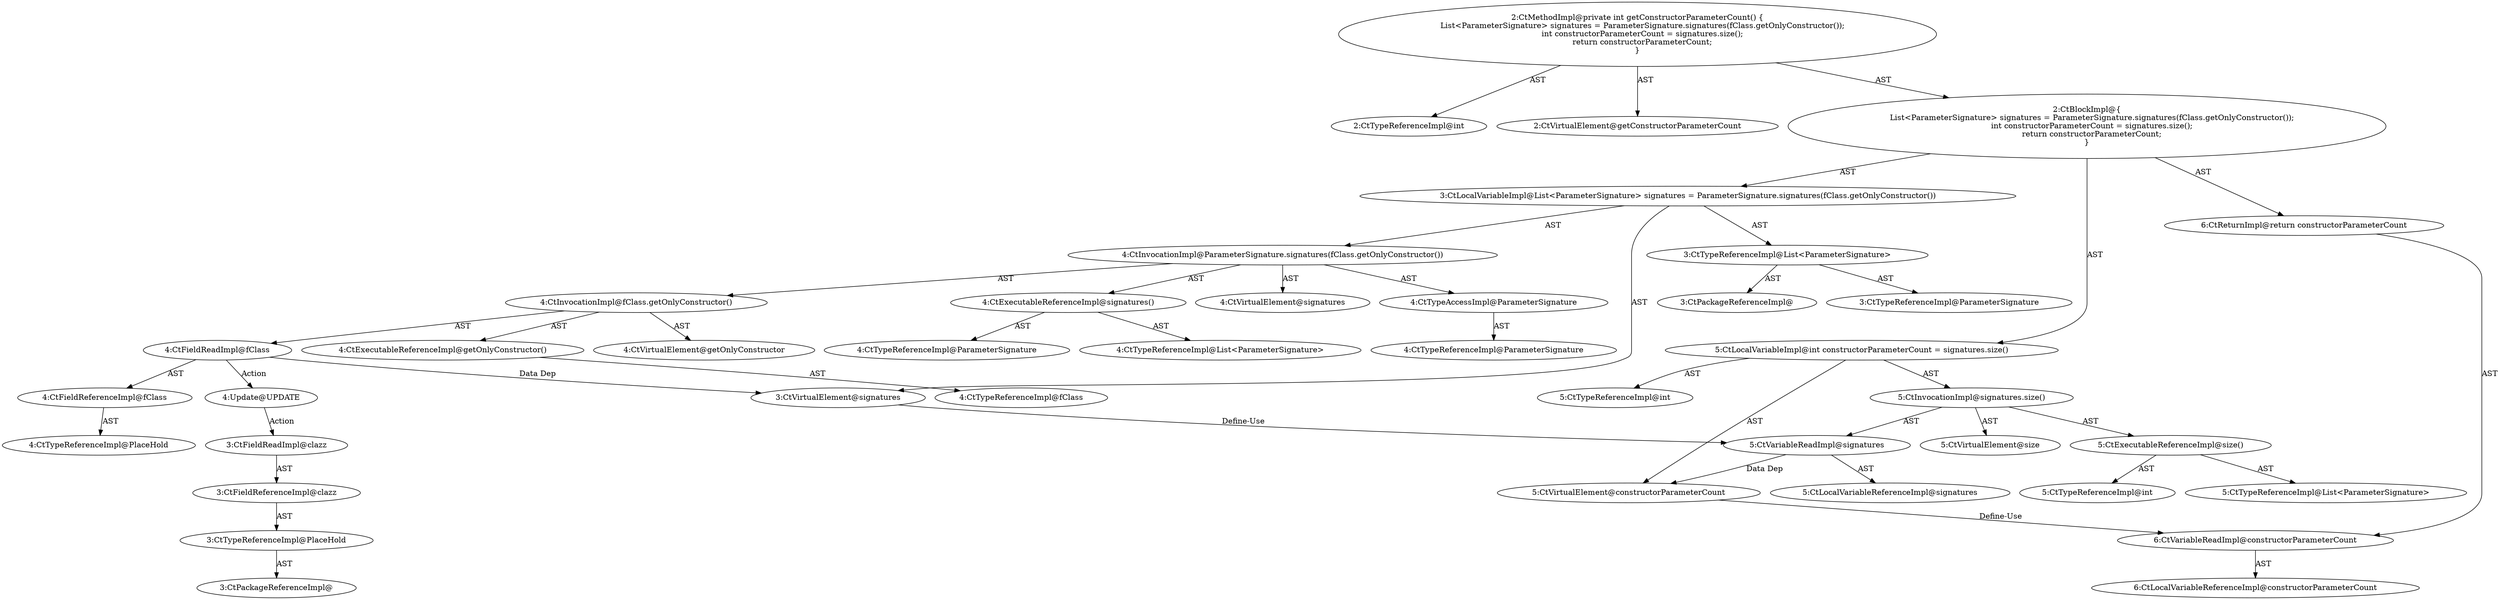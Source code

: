 digraph "getConstructorParameterCount#?" {
0 [label="2:CtTypeReferenceImpl@int" shape=ellipse]
1 [label="2:CtVirtualElement@getConstructorParameterCount" shape=ellipse]
2 [label="3:CtTypeReferenceImpl@List<ParameterSignature>" shape=ellipse]
3 [label="3:CtPackageReferenceImpl@" shape=ellipse]
4 [label="3:CtTypeReferenceImpl@ParameterSignature" shape=ellipse]
5 [label="4:CtExecutableReferenceImpl@signatures()" shape=ellipse]
6 [label="4:CtTypeReferenceImpl@ParameterSignature" shape=ellipse]
7 [label="4:CtTypeReferenceImpl@List<ParameterSignature>" shape=ellipse]
8 [label="4:CtVirtualElement@signatures" shape=ellipse]
9 [label="4:CtTypeAccessImpl@ParameterSignature" shape=ellipse]
10 [label="4:CtTypeReferenceImpl@ParameterSignature" shape=ellipse]
11 [label="4:CtExecutableReferenceImpl@getOnlyConstructor()" shape=ellipse]
12 [label="4:CtTypeReferenceImpl@fClass" shape=ellipse]
13 [label="4:CtVirtualElement@getOnlyConstructor" shape=ellipse]
14 [label="4:CtFieldReferenceImpl@fClass" shape=ellipse]
15 [label="4:CtTypeReferenceImpl@PlaceHold" shape=ellipse]
16 [label="4:CtFieldReadImpl@fClass" shape=ellipse]
17 [label="4:CtInvocationImpl@fClass.getOnlyConstructor()" shape=ellipse]
18 [label="4:CtInvocationImpl@ParameterSignature.signatures(fClass.getOnlyConstructor())" shape=ellipse]
19 [label="3:CtVirtualElement@signatures" shape=ellipse]
20 [label="3:CtLocalVariableImpl@List<ParameterSignature> signatures = ParameterSignature.signatures(fClass.getOnlyConstructor())" shape=ellipse]
21 [label="5:CtTypeReferenceImpl@int" shape=ellipse]
22 [label="5:CtExecutableReferenceImpl@size()" shape=ellipse]
23 [label="5:CtTypeReferenceImpl@List<ParameterSignature>" shape=ellipse]
24 [label="5:CtTypeReferenceImpl@int" shape=ellipse]
25 [label="5:CtVirtualElement@size" shape=ellipse]
26 [label="5:CtVariableReadImpl@signatures" shape=ellipse]
27 [label="5:CtLocalVariableReferenceImpl@signatures" shape=ellipse]
28 [label="5:CtInvocationImpl@signatures.size()" shape=ellipse]
29 [label="5:CtVirtualElement@constructorParameterCount" shape=ellipse]
30 [label="5:CtLocalVariableImpl@int constructorParameterCount = signatures.size()" shape=ellipse]
31 [label="6:CtVariableReadImpl@constructorParameterCount" shape=ellipse]
32 [label="6:CtLocalVariableReferenceImpl@constructorParameterCount" shape=ellipse]
33 [label="6:CtReturnImpl@return constructorParameterCount" shape=ellipse]
34 [label="2:CtBlockImpl@\{
    List<ParameterSignature> signatures = ParameterSignature.signatures(fClass.getOnlyConstructor());
    int constructorParameterCount = signatures.size();
    return constructorParameterCount;
\}" shape=ellipse]
35 [label="2:CtMethodImpl@private int getConstructorParameterCount() \{
    List<ParameterSignature> signatures = ParameterSignature.signatures(fClass.getOnlyConstructor());
    int constructorParameterCount = signatures.size();
    return constructorParameterCount;
\}" shape=ellipse]
36 [label="4:Update@UPDATE" shape=ellipse]
37 [label="3:CtPackageReferenceImpl@" shape=ellipse]
38 [label="3:CtTypeReferenceImpl@PlaceHold" shape=ellipse]
39 [label="3:CtFieldReferenceImpl@clazz" shape=ellipse]
40 [label="3:CtFieldReadImpl@clazz" shape=ellipse]
2 -> 3 [label="AST"];
2 -> 4 [label="AST"];
5 -> 6 [label="AST"];
5 -> 7 [label="AST"];
9 -> 10 [label="AST"];
11 -> 12 [label="AST"];
14 -> 15 [label="AST"];
16 -> 14 [label="AST"];
16 -> 19 [label="Data Dep"];
16 -> 36 [label="Action"];
17 -> 13 [label="AST"];
17 -> 16 [label="AST"];
17 -> 11 [label="AST"];
18 -> 8 [label="AST"];
18 -> 9 [label="AST"];
18 -> 5 [label="AST"];
18 -> 17 [label="AST"];
19 -> 26 [label="Define-Use"];
20 -> 19 [label="AST"];
20 -> 2 [label="AST"];
20 -> 18 [label="AST"];
22 -> 23 [label="AST"];
22 -> 24 [label="AST"];
26 -> 27 [label="AST"];
26 -> 29 [label="Data Dep"];
28 -> 25 [label="AST"];
28 -> 26 [label="AST"];
28 -> 22 [label="AST"];
29 -> 31 [label="Define-Use"];
30 -> 29 [label="AST"];
30 -> 21 [label="AST"];
30 -> 28 [label="AST"];
31 -> 32 [label="AST"];
33 -> 31 [label="AST"];
34 -> 20 [label="AST"];
34 -> 30 [label="AST"];
34 -> 33 [label="AST"];
35 -> 1 [label="AST"];
35 -> 0 [label="AST"];
35 -> 34 [label="AST"];
36 -> 40 [label="Action"];
38 -> 37 [label="AST"];
39 -> 38 [label="AST"];
40 -> 39 [label="AST"];
}